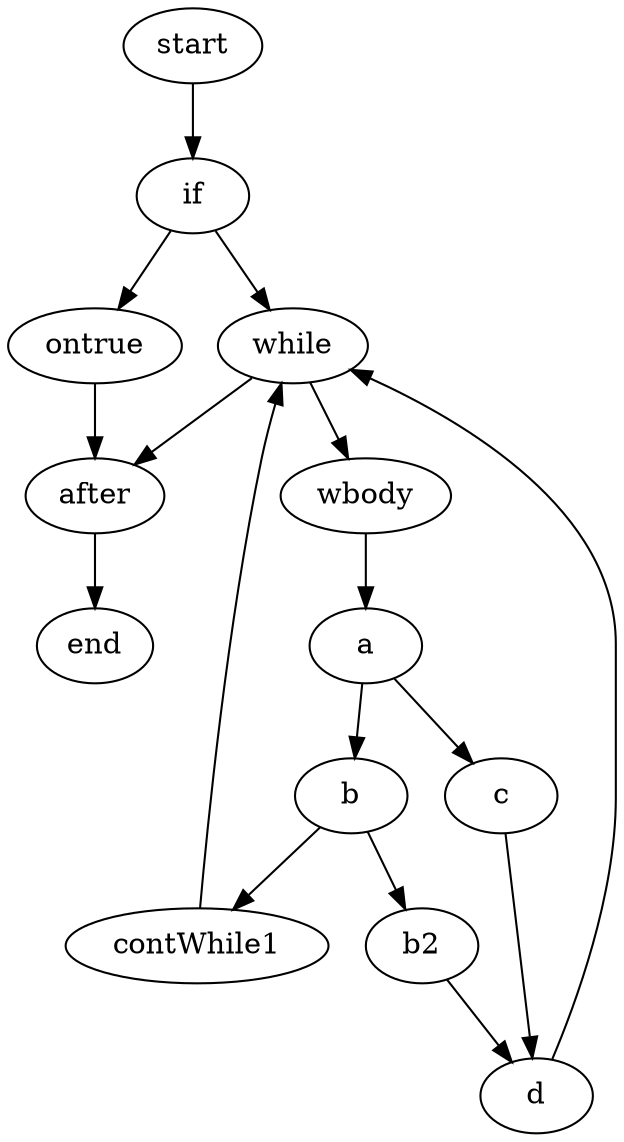 digraph while {
start->if;
if->while;
if->ontrue->after;

while;
while->after->end;
while->wbody;
wbody->a;
a->b;
a->c;

b->b2;
b->contWhile1->while;

b2->d;


c->d;
d->while;
}